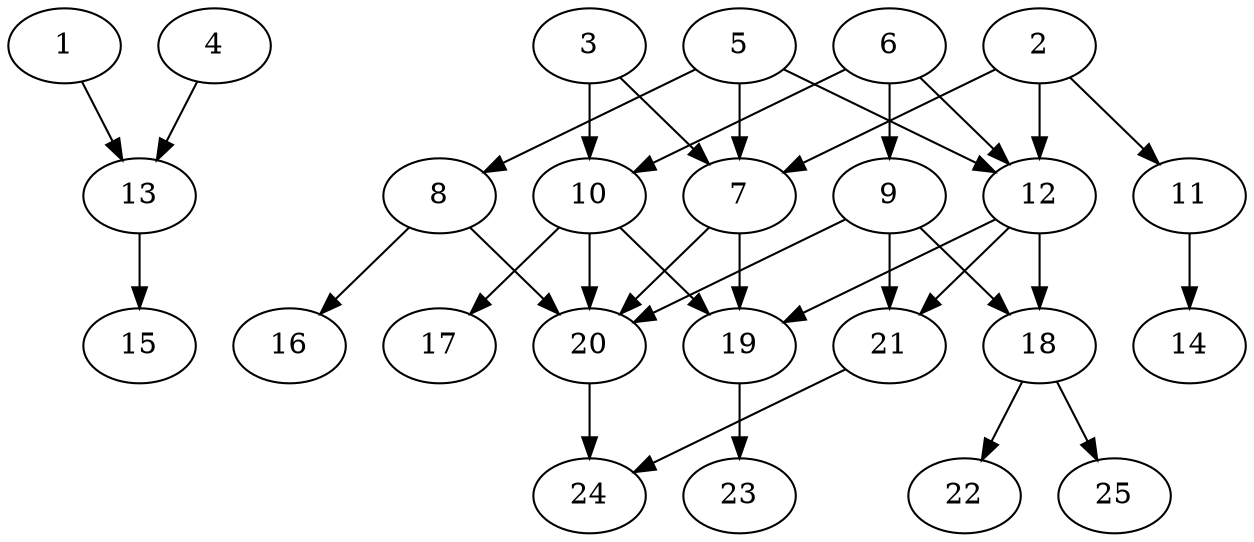 // DAG automatically generated by daggen at Tue Aug  6 16:26:47 2019
// ./daggen --dot -n 25 --ccr 0.5 --fat 0.6 --regular 0.5 --density 0.5 --mindata 5242880 --maxdata 52428800 
digraph G {
  1 [size="42477568", alpha="0.05", expect_size="21238784"] 
  1 -> 13 [size ="21238784"]
  2 [size="59529216", alpha="0.20", expect_size="29764608"] 
  2 -> 7 [size ="29764608"]
  2 -> 11 [size ="29764608"]
  2 -> 12 [size ="29764608"]
  3 [size="61691904", alpha="0.07", expect_size="30845952"] 
  3 -> 7 [size ="30845952"]
  3 -> 10 [size ="30845952"]
  4 [size="14403584", alpha="0.10", expect_size="7201792"] 
  4 -> 13 [size ="7201792"]
  5 [size="49147904", alpha="0.07", expect_size="24573952"] 
  5 -> 7 [size ="24573952"]
  5 -> 8 [size ="24573952"]
  5 -> 12 [size ="24573952"]
  6 [size="65394688", alpha="0.16", expect_size="32697344"] 
  6 -> 9 [size ="32697344"]
  6 -> 10 [size ="32697344"]
  6 -> 12 [size ="32697344"]
  7 [size="65792000", alpha="0.12", expect_size="32896000"] 
  7 -> 19 [size ="32896000"]
  7 -> 20 [size ="32896000"]
  8 [size="43497472", alpha="0.13", expect_size="21748736"] 
  8 -> 16 [size ="21748736"]
  8 -> 20 [size ="21748736"]
  9 [size="36192256", alpha="0.11", expect_size="18096128"] 
  9 -> 18 [size ="18096128"]
  9 -> 20 [size ="18096128"]
  9 -> 21 [size ="18096128"]
  10 [size="96524288", alpha="0.10", expect_size="48262144"] 
  10 -> 17 [size ="48262144"]
  10 -> 19 [size ="48262144"]
  10 -> 20 [size ="48262144"]
  11 [size="76449792", alpha="0.05", expect_size="38224896"] 
  11 -> 14 [size ="38224896"]
  12 [size="100542464", alpha="0.01", expect_size="50271232"] 
  12 -> 18 [size ="50271232"]
  12 -> 19 [size ="50271232"]
  12 -> 21 [size ="50271232"]
  13 [size="99108864", alpha="0.07", expect_size="49554432"] 
  13 -> 15 [size ="49554432"]
  14 [size="36304896", alpha="0.14", expect_size="18152448"] 
  15 [size="84013056", alpha="0.13", expect_size="42006528"] 
  16 [size="22900736", alpha="0.01", expect_size="11450368"] 
  17 [size="100454400", alpha="0.14", expect_size="50227200"] 
  18 [size="60592128", alpha="0.06", expect_size="30296064"] 
  18 -> 22 [size ="30296064"]
  18 -> 25 [size ="30296064"]
  19 [size="25622528", alpha="0.02", expect_size="12811264"] 
  19 -> 23 [size ="12811264"]
  20 [size="79704064", alpha="0.13", expect_size="39852032"] 
  20 -> 24 [size ="39852032"]
  21 [size="30775296", alpha="0.10", expect_size="15387648"] 
  21 -> 24 [size ="15387648"]
  22 [size="54220800", alpha="0.18", expect_size="27110400"] 
  23 [size="58089472", alpha="0.17", expect_size="29044736"] 
  24 [size="88950784", alpha="0.16", expect_size="44475392"] 
  25 [size="61042688", alpha="0.04", expect_size="30521344"] 
}
